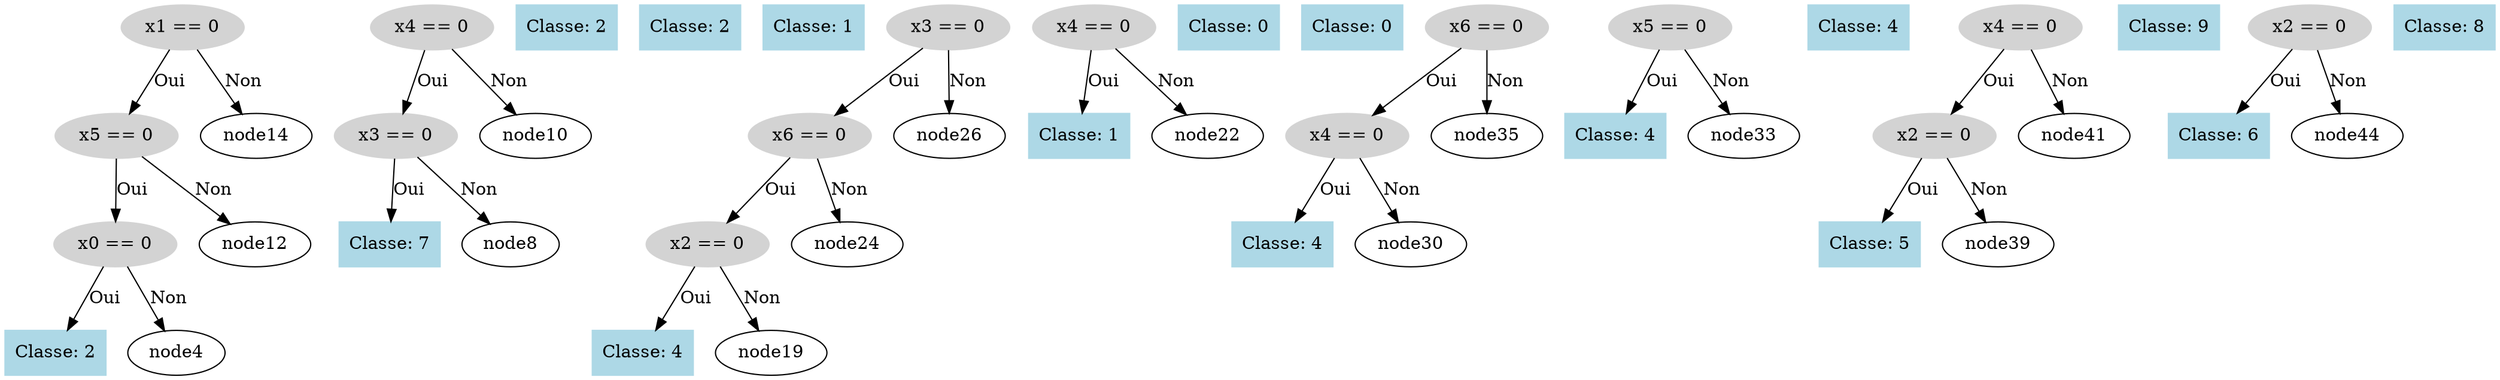 digraph DecisionTree {
  node0 [label="x1 == 0", shape=ellipse, style=filled, color=lightgray];
  node0 -> node1 [label="Oui"];
  node1 [label="x5 == 0", shape=ellipse, style=filled, color=lightgray];
  node1 -> node2 [label="Oui"];
  node2 [label="x0 == 0", shape=ellipse, style=filled, color=lightgray];
  node2 -> node3 [label="Oui"];
  node3 [label="Classe: 2", shape=box, style=filled, color=lightblue];
  node2 -> node4 [label="Non"];
  node5 [label="x4 == 0", shape=ellipse, style=filled, color=lightgray];
  node5 -> node6 [label="Oui"];
  node6 [label="x3 == 0", shape=ellipse, style=filled, color=lightgray];
  node6 -> node7 [label="Oui"];
  node7 [label="Classe: 7", shape=box, style=filled, color=lightblue];
  node6 -> node8 [label="Non"];
  node9 [label="Classe: 2", shape=box, style=filled, color=lightblue];
  node5 -> node10 [label="Non"];
  node11 [label="Classe: 2", shape=box, style=filled, color=lightblue];
  node1 -> node12 [label="Non"];
  node13 [label="Classe: 1", shape=box, style=filled, color=lightblue];
  node0 -> node14 [label="Non"];
  node15 [label="x3 == 0", shape=ellipse, style=filled, color=lightgray];
  node15 -> node16 [label="Oui"];
  node16 [label="x6 == 0", shape=ellipse, style=filled, color=lightgray];
  node16 -> node17 [label="Oui"];
  node17 [label="x2 == 0", shape=ellipse, style=filled, color=lightgray];
  node17 -> node18 [label="Oui"];
  node18 [label="Classe: 4", shape=box, style=filled, color=lightblue];
  node17 -> node19 [label="Non"];
  node20 [label="x4 == 0", shape=ellipse, style=filled, color=lightgray];
  node20 -> node21 [label="Oui"];
  node21 [label="Classe: 1", shape=box, style=filled, color=lightblue];
  node20 -> node22 [label="Non"];
  node23 [label="Classe: 0", shape=box, style=filled, color=lightblue];
  node16 -> node24 [label="Non"];
  node25 [label="Classe: 0", shape=box, style=filled, color=lightblue];
  node15 -> node26 [label="Non"];
  node27 [label="x6 == 0", shape=ellipse, style=filled, color=lightgray];
  node27 -> node28 [label="Oui"];
  node28 [label="x4 == 0", shape=ellipse, style=filled, color=lightgray];
  node28 -> node29 [label="Oui"];
  node29 [label="Classe: 4", shape=box, style=filled, color=lightblue];
  node28 -> node30 [label="Non"];
  node31 [label="x5 == 0", shape=ellipse, style=filled, color=lightgray];
  node31 -> node32 [label="Oui"];
  node32 [label="Classe: 4", shape=box, style=filled, color=lightblue];
  node31 -> node33 [label="Non"];
  node34 [label="Classe: 4", shape=box, style=filled, color=lightblue];
  node27 -> node35 [label="Non"];
  node36 [label="x4 == 0", shape=ellipse, style=filled, color=lightgray];
  node36 -> node37 [label="Oui"];
  node37 [label="x2 == 0", shape=ellipse, style=filled, color=lightgray];
  node37 -> node38 [label="Oui"];
  node38 [label="Classe: 5", shape=box, style=filled, color=lightblue];
  node37 -> node39 [label="Non"];
  node40 [label="Classe: 9", shape=box, style=filled, color=lightblue];
  node36 -> node41 [label="Non"];
  node42 [label="x2 == 0", shape=ellipse, style=filled, color=lightgray];
  node42 -> node43 [label="Oui"];
  node43 [label="Classe: 6", shape=box, style=filled, color=lightblue];
  node42 -> node44 [label="Non"];
  node45 [label="Classe: 8", shape=box, style=filled, color=lightblue];
}
